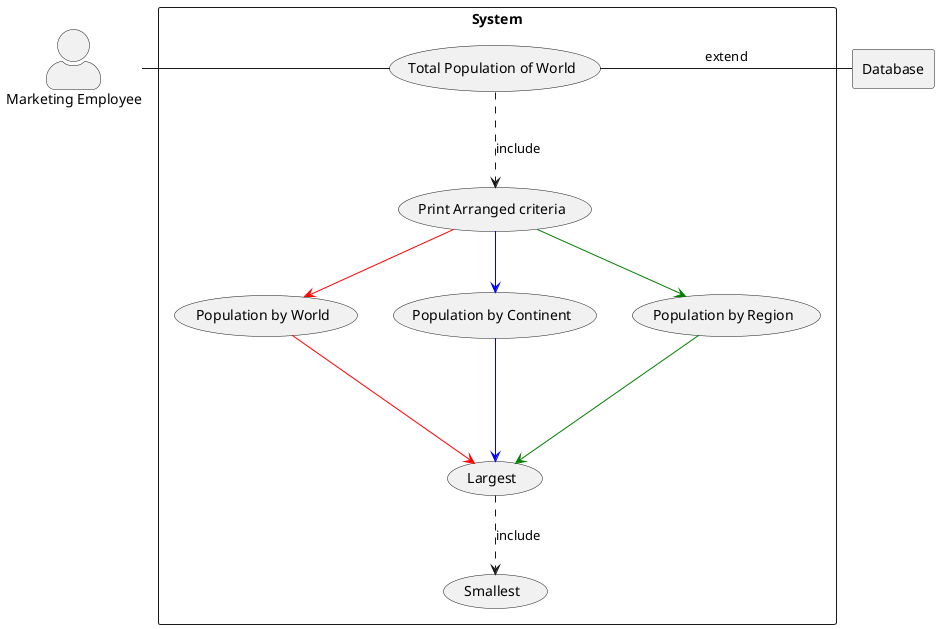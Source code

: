 @startuml
skinparam actorStyle awesome
top to bottom direction
actor Marketing as "Marketing Employee"
rectangle Database
rectangle "System" {
    usecase UC1 as "Total Population of World"
    usecase UC2 as "Print Arranged criteria"
    usecase UCworld as "Population by World"
    usecase UCcontinent as "Population by Continent"
    usecase UCRegioin as "Population by Region"
    usecase UC3 as "Largest"
    usecase UC4 as "Smallest"

    Marketing - UC1
    UC1 --> UC2 #line.dashed : include
    UC1 - Database : extend
    UC2 --> UCworld #line:red;text:red
    UC2 --> UCcontinent #line:blue;text:blue
    UC2 --> UCRegioin #line:green;text:green
    UCworld -down-->UC3 #line:red;text:red

    UCcontinent -down-->UC3 #line:blue;text:blue

    UCRegioin -down-->UC3 #line:green;text:green

    UC3 --> UC4 #line.dashed : include
}
@enduml

